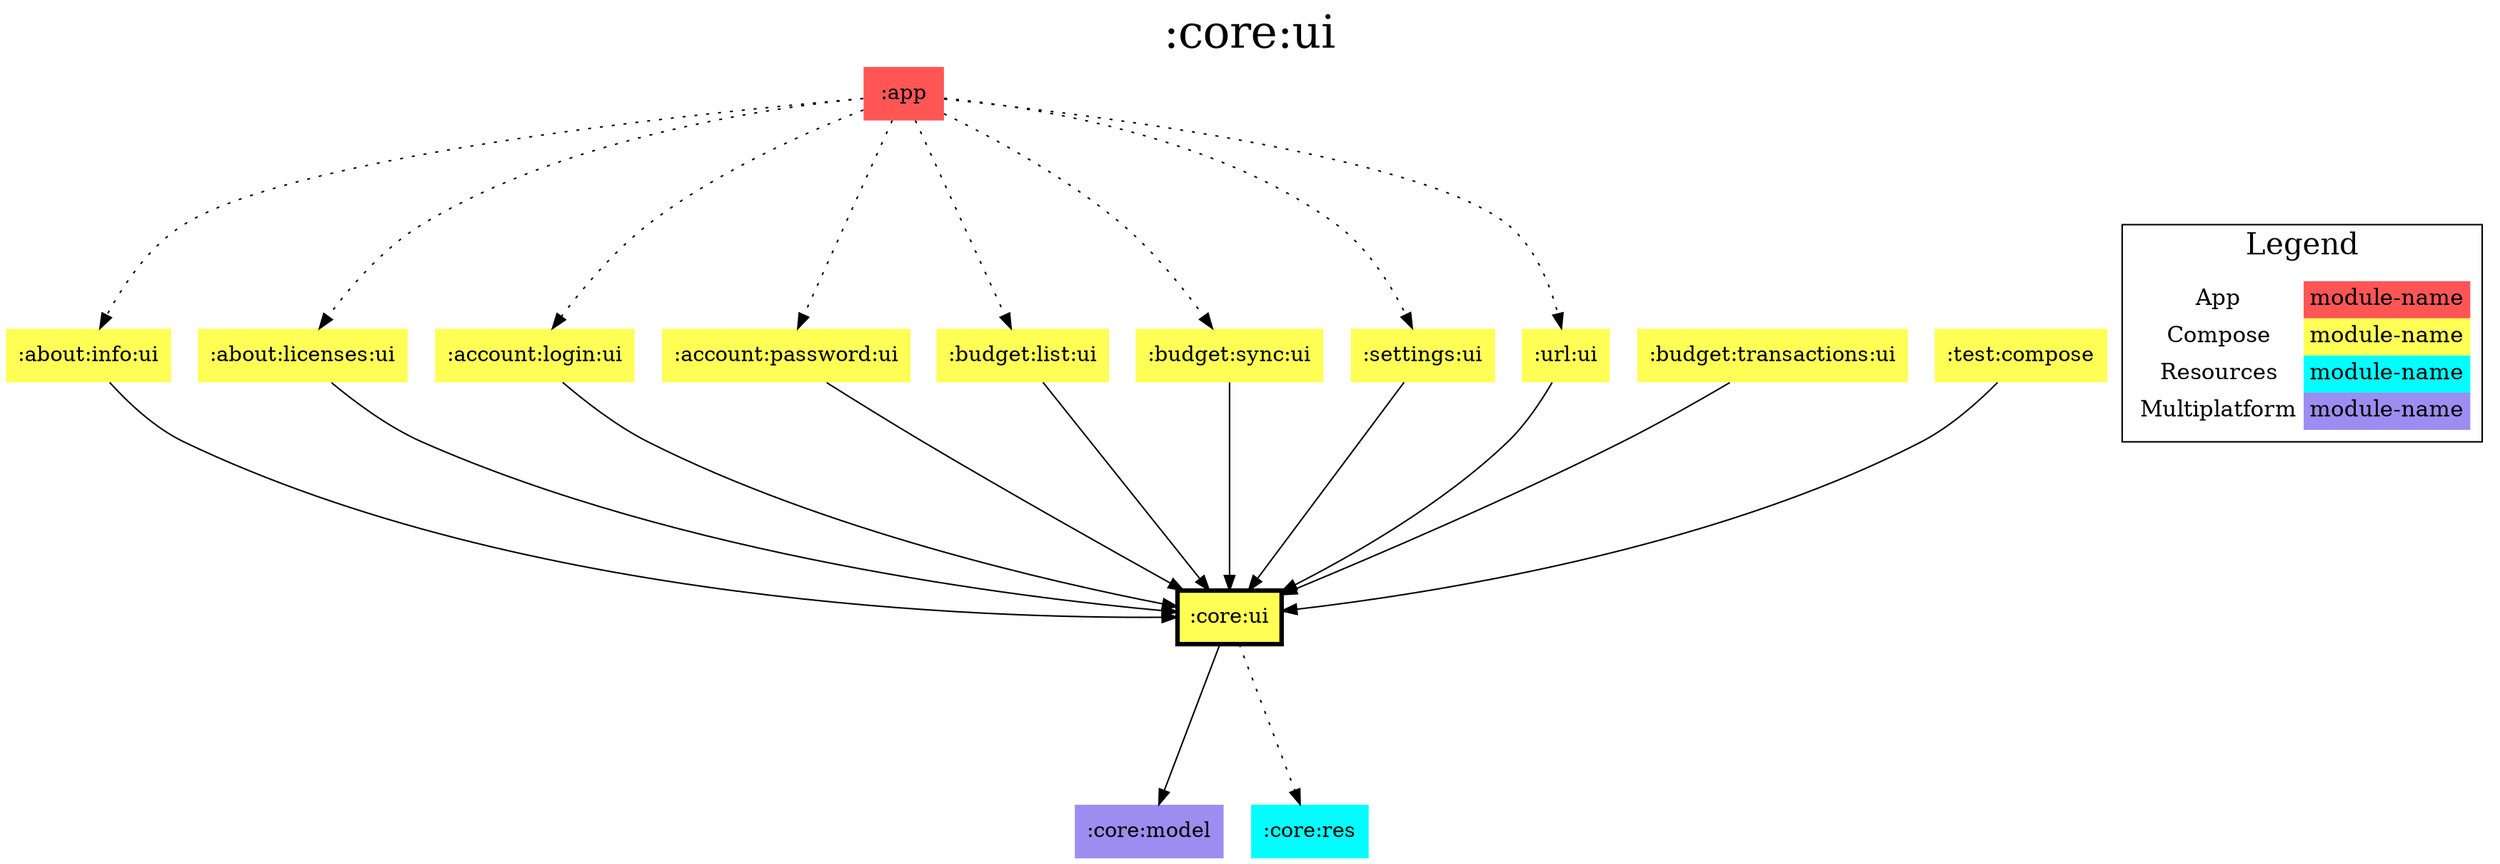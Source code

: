 digraph {
edge ["dir"="forward"]
graph ["dpi"="100","label"=":core:ui","labelloc"="t","fontsize"="30","ranksep"="1.5","rankdir"="TB"]
node ["style"="filled"]
":about:info:ui" ["fillcolor"="#FFFF55","shape"="none"]
":about:licenses:ui" ["fillcolor"="#FFFF55","shape"="none"]
":account:login:ui" ["fillcolor"="#FFFF55","shape"="none"]
":account:password:ui" ["fillcolor"="#FFFF55","shape"="none"]
":app" ["fillcolor"="#FF5555","shape"="none"]
":budget:list:ui" ["fillcolor"="#FFFF55","shape"="none"]
":budget:sync:ui" ["fillcolor"="#FFFF55","shape"="none"]
":budget:transactions:ui" ["fillcolor"="#FFFF55","shape"="none"]
":core:model" ["fillcolor"="#9D8DF1","shape"="none"]
":core:res" ["fillcolor"="#00FFFF","shape"="none"]
":core:ui" ["fillcolor"="#FFFF55","color"="black","penwidth"="3","shape"="box"]
":settings:ui" ["fillcolor"="#FFFF55","shape"="none"]
":test:compose" ["fillcolor"="#FFFF55","shape"="none"]
":url:ui" ["fillcolor"="#FFFF55","shape"="none"]
{
edge ["dir"="none"]
graph ["rank"="same"]
":core:ui"
}
":about:info:ui" -> ":core:ui"
":about:licenses:ui" -> ":core:ui"
":account:login:ui" -> ":core:ui"
":account:password:ui" -> ":core:ui"
":app" -> ":about:info:ui" ["style"="dotted"]
":app" -> ":about:licenses:ui" ["style"="dotted"]
":app" -> ":account:login:ui" ["style"="dotted"]
":app" -> ":account:password:ui" ["style"="dotted"]
":app" -> ":budget:list:ui" ["style"="dotted"]
":app" -> ":budget:sync:ui" ["style"="dotted"]
":app" -> ":settings:ui" ["style"="dotted"]
":app" -> ":url:ui" ["style"="dotted"]
":budget:list:ui" -> ":core:ui"
":budget:sync:ui" -> ":core:ui"
":budget:transactions:ui" -> ":core:ui"
":core:ui" -> ":core:model"
":core:ui" -> ":core:res" ["style"="dotted"]
":settings:ui" -> ":core:ui"
":test:compose" -> ":core:ui"
":url:ui" -> ":core:ui"
subgraph "cluster_legend" {
edge ["dir"="none"]
graph ["label"="Legend","fontsize"="20"]
"Legend" ["style"="filled","fillcolor"="#FFFFFF","shape"="none","margin"="0","fontsize"="15","label"=<
<TABLE BORDER="0" CELLBORDER="0" CELLSPACING="0" CELLPADDING="4">
<TR><TD>App</TD><TD BGCOLOR="#FF5555">module-name</TD></TR>
<TR><TD>Compose</TD><TD BGCOLOR="#FFFF55">module-name</TD></TR>
<TR><TD>Resources</TD><TD BGCOLOR="#00FFFF">module-name</TD></TR>
<TR><TD>Multiplatform</TD><TD BGCOLOR="#9D8DF1">module-name</TD></TR>
</TABLE>
>]
} -> ":core:ui" ["style"="invis"]
}
